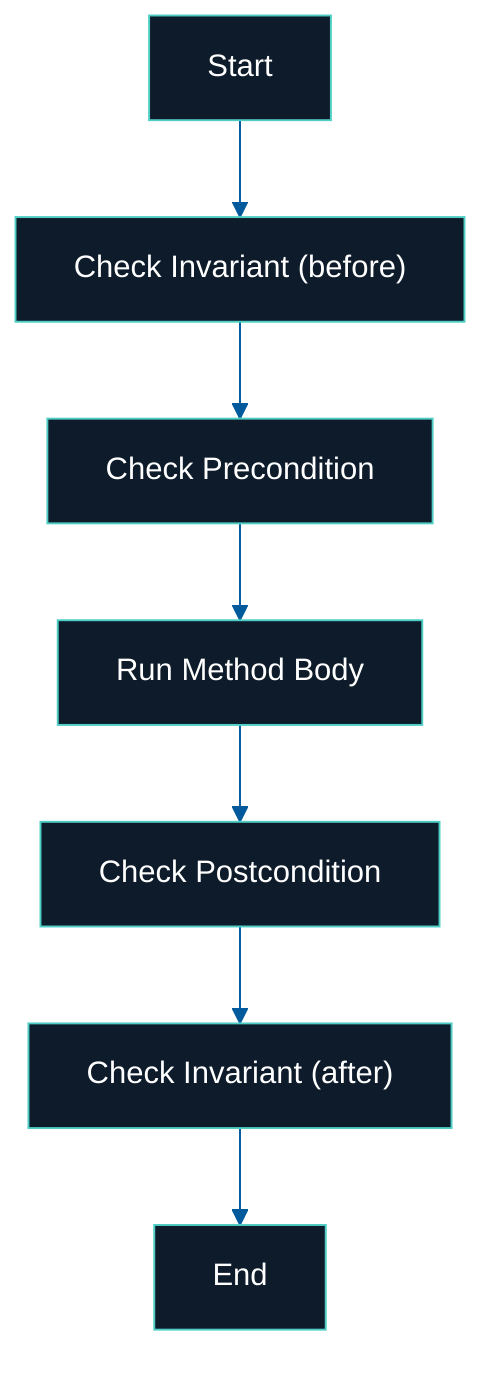 %%{init: {
  "theme": "base",
  "themeVariables": {
    "primaryColor": "#0D1B2A",
    "primaryTextColor": "#ffffff",
    "primaryBorderColor": "#4ECDC4",
    "lineColor": "#005A9C",
    "edgeLabelBackground": "#13283F"
  }
}}%%

flowchart TD
    A[Start] --> B[Check Invariant #40;before#41;]
    B --> C[Check Precondition]
    C --> D[Run Method Body]
    D --> E[Check Postcondition]
    E --> F[Check Invariant #40;after#41;]
    F --> G[End]